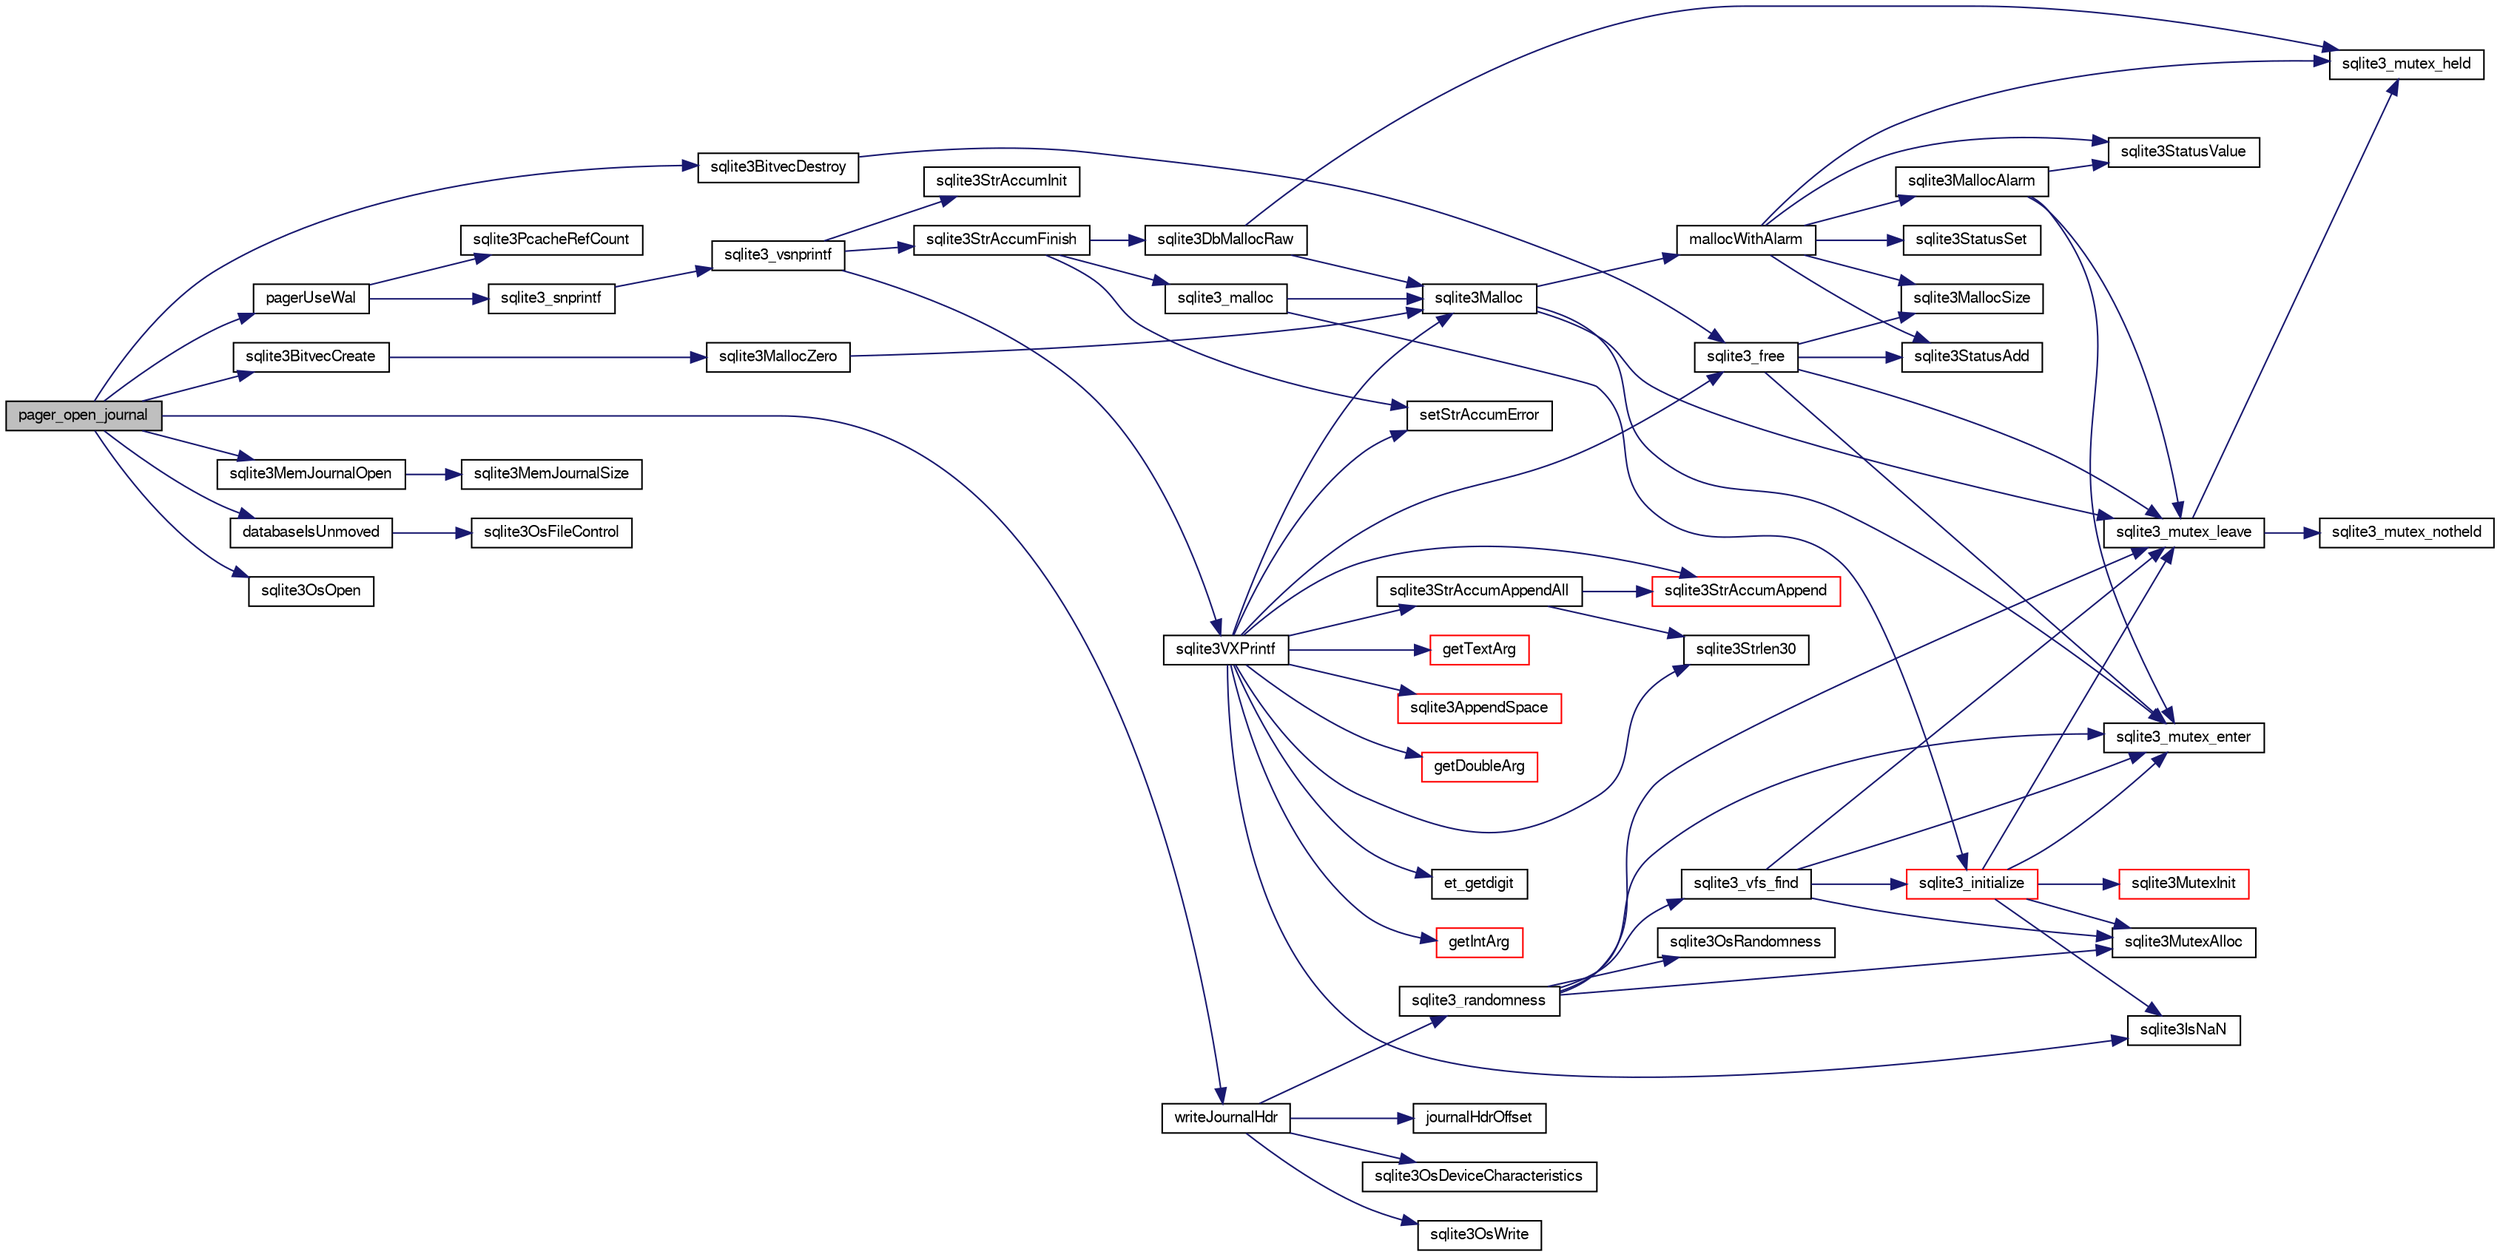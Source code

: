 digraph "pager_open_journal"
{
  edge [fontname="FreeSans",fontsize="10",labelfontname="FreeSans",labelfontsize="10"];
  node [fontname="FreeSans",fontsize="10",shape=record];
  rankdir="LR";
  Node192929 [label="pager_open_journal",height=0.2,width=0.4,color="black", fillcolor="grey75", style="filled", fontcolor="black"];
  Node192929 -> Node192930 [color="midnightblue",fontsize="10",style="solid",fontname="FreeSans"];
  Node192930 [label="pagerUseWal",height=0.2,width=0.4,color="black", fillcolor="white", style="filled",URL="$sqlite3_8c.html#a31def80bfe1de9284d635ba190a5eb68"];
  Node192930 -> Node192931 [color="midnightblue",fontsize="10",style="solid",fontname="FreeSans"];
  Node192931 [label="sqlite3PcacheRefCount",height=0.2,width=0.4,color="black", fillcolor="white", style="filled",URL="$sqlite3_8c.html#adee2536d23ec9628e0883ccab03b3429"];
  Node192930 -> Node192932 [color="midnightblue",fontsize="10",style="solid",fontname="FreeSans"];
  Node192932 [label="sqlite3_snprintf",height=0.2,width=0.4,color="black", fillcolor="white", style="filled",URL="$sqlite3_8c.html#aa2695a752e971577f5784122f2013c40"];
  Node192932 -> Node192933 [color="midnightblue",fontsize="10",style="solid",fontname="FreeSans"];
  Node192933 [label="sqlite3_vsnprintf",height=0.2,width=0.4,color="black", fillcolor="white", style="filled",URL="$sqlite3_8c.html#a0862c03aea71d62847e452aa655add42"];
  Node192933 -> Node192934 [color="midnightblue",fontsize="10",style="solid",fontname="FreeSans"];
  Node192934 [label="sqlite3StrAccumInit",height=0.2,width=0.4,color="black", fillcolor="white", style="filled",URL="$sqlite3_8c.html#aabf95e113b9d54d519cd15a56215f560"];
  Node192933 -> Node192935 [color="midnightblue",fontsize="10",style="solid",fontname="FreeSans"];
  Node192935 [label="sqlite3VXPrintf",height=0.2,width=0.4,color="black", fillcolor="white", style="filled",URL="$sqlite3_8c.html#a63c25806c9bd4a2b76f9a0eb232c6bde"];
  Node192935 -> Node192936 [color="midnightblue",fontsize="10",style="solid",fontname="FreeSans"];
  Node192936 [label="sqlite3StrAccumAppend",height=0.2,width=0.4,color="red", fillcolor="white", style="filled",URL="$sqlite3_8c.html#a56664fa33def33c5a5245b623441d5e0"];
  Node192935 -> Node193208 [color="midnightblue",fontsize="10",style="solid",fontname="FreeSans"];
  Node193208 [label="getIntArg",height=0.2,width=0.4,color="red", fillcolor="white", style="filled",URL="$sqlite3_8c.html#abff258963dbd9205fb299851a64c67be"];
  Node192935 -> Node192954 [color="midnightblue",fontsize="10",style="solid",fontname="FreeSans"];
  Node192954 [label="sqlite3Malloc",height=0.2,width=0.4,color="black", fillcolor="white", style="filled",URL="$sqlite3_8c.html#a361a2eaa846b1885f123abe46f5d8b2b"];
  Node192954 -> Node192948 [color="midnightblue",fontsize="10",style="solid",fontname="FreeSans"];
  Node192948 [label="sqlite3_mutex_enter",height=0.2,width=0.4,color="black", fillcolor="white", style="filled",URL="$sqlite3_8c.html#a1c12cde690bd89f104de5cbad12a6bf5"];
  Node192954 -> Node192955 [color="midnightblue",fontsize="10",style="solid",fontname="FreeSans"];
  Node192955 [label="mallocWithAlarm",height=0.2,width=0.4,color="black", fillcolor="white", style="filled",URL="$sqlite3_8c.html#ab070d5cf8e48ec8a6a43cf025d48598b"];
  Node192955 -> Node192942 [color="midnightblue",fontsize="10",style="solid",fontname="FreeSans"];
  Node192942 [label="sqlite3_mutex_held",height=0.2,width=0.4,color="black", fillcolor="white", style="filled",URL="$sqlite3_8c.html#acf77da68932b6bc163c5e68547ecc3e7"];
  Node192955 -> Node192956 [color="midnightblue",fontsize="10",style="solid",fontname="FreeSans"];
  Node192956 [label="sqlite3StatusSet",height=0.2,width=0.4,color="black", fillcolor="white", style="filled",URL="$sqlite3_8c.html#afec7586c01fcb5ea17dc9d7725a589d9"];
  Node192955 -> Node192957 [color="midnightblue",fontsize="10",style="solid",fontname="FreeSans"];
  Node192957 [label="sqlite3StatusValue",height=0.2,width=0.4,color="black", fillcolor="white", style="filled",URL="$sqlite3_8c.html#a30b8ac296c6e200c1fa57708d52c6ef6"];
  Node192955 -> Node192958 [color="midnightblue",fontsize="10",style="solid",fontname="FreeSans"];
  Node192958 [label="sqlite3MallocAlarm",height=0.2,width=0.4,color="black", fillcolor="white", style="filled",URL="$sqlite3_8c.html#ada66988e8471d1198f3219c062377508"];
  Node192958 -> Node192957 [color="midnightblue",fontsize="10",style="solid",fontname="FreeSans"];
  Node192958 -> Node192950 [color="midnightblue",fontsize="10",style="solid",fontname="FreeSans"];
  Node192950 [label="sqlite3_mutex_leave",height=0.2,width=0.4,color="black", fillcolor="white", style="filled",URL="$sqlite3_8c.html#a5838d235601dbd3c1fa993555c6bcc93"];
  Node192950 -> Node192942 [color="midnightblue",fontsize="10",style="solid",fontname="FreeSans"];
  Node192950 -> Node192951 [color="midnightblue",fontsize="10",style="solid",fontname="FreeSans"];
  Node192951 [label="sqlite3_mutex_notheld",height=0.2,width=0.4,color="black", fillcolor="white", style="filled",URL="$sqlite3_8c.html#a83967c837c1c000d3b5adcfaa688f5dc"];
  Node192958 -> Node192948 [color="midnightblue",fontsize="10",style="solid",fontname="FreeSans"];
  Node192955 -> Node192945 [color="midnightblue",fontsize="10",style="solid",fontname="FreeSans"];
  Node192945 [label="sqlite3MallocSize",height=0.2,width=0.4,color="black", fillcolor="white", style="filled",URL="$sqlite3_8c.html#acf5d2a5f35270bafb050bd2def576955"];
  Node192955 -> Node192949 [color="midnightblue",fontsize="10",style="solid",fontname="FreeSans"];
  Node192949 [label="sqlite3StatusAdd",height=0.2,width=0.4,color="black", fillcolor="white", style="filled",URL="$sqlite3_8c.html#afa029f93586aeab4cc85360905dae9cd"];
  Node192954 -> Node192950 [color="midnightblue",fontsize="10",style="solid",fontname="FreeSans"];
  Node192935 -> Node192939 [color="midnightblue",fontsize="10",style="solid",fontname="FreeSans"];
  Node192939 [label="setStrAccumError",height=0.2,width=0.4,color="black", fillcolor="white", style="filled",URL="$sqlite3_8c.html#a3dc479a1fc8ba1ab8edfe51f8a0b102c"];
  Node192935 -> Node193209 [color="midnightblue",fontsize="10",style="solid",fontname="FreeSans"];
  Node193209 [label="getDoubleArg",height=0.2,width=0.4,color="red", fillcolor="white", style="filled",URL="$sqlite3_8c.html#a1cf25120072c85bd261983b24c12c3d9"];
  Node192935 -> Node193101 [color="midnightblue",fontsize="10",style="solid",fontname="FreeSans"];
  Node193101 [label="sqlite3IsNaN",height=0.2,width=0.4,color="black", fillcolor="white", style="filled",URL="$sqlite3_8c.html#aed4d78203877c3486765ccbc7feebb50"];
  Node192935 -> Node193021 [color="midnightblue",fontsize="10",style="solid",fontname="FreeSans"];
  Node193021 [label="sqlite3Strlen30",height=0.2,width=0.4,color="black", fillcolor="white", style="filled",URL="$sqlite3_8c.html#a3dcd80ba41f1a308193dee74857b62a7"];
  Node192935 -> Node193210 [color="midnightblue",fontsize="10",style="solid",fontname="FreeSans"];
  Node193210 [label="et_getdigit",height=0.2,width=0.4,color="black", fillcolor="white", style="filled",URL="$sqlite3_8c.html#a40c5a308749ad07cc2397a53e081bff0"];
  Node192935 -> Node193211 [color="midnightblue",fontsize="10",style="solid",fontname="FreeSans"];
  Node193211 [label="getTextArg",height=0.2,width=0.4,color="red", fillcolor="white", style="filled",URL="$sqlite3_8c.html#afbb41850423ef20071cefaab0431e04d"];
  Node192935 -> Node193212 [color="midnightblue",fontsize="10",style="solid",fontname="FreeSans"];
  Node193212 [label="sqlite3StrAccumAppendAll",height=0.2,width=0.4,color="black", fillcolor="white", style="filled",URL="$sqlite3_8c.html#acaf8f3e4f99a3c3a4a77e9c987547289"];
  Node193212 -> Node192936 [color="midnightblue",fontsize="10",style="solid",fontname="FreeSans"];
  Node193212 -> Node193021 [color="midnightblue",fontsize="10",style="solid",fontname="FreeSans"];
  Node192935 -> Node193213 [color="midnightblue",fontsize="10",style="solid",fontname="FreeSans"];
  Node193213 [label="sqlite3AppendSpace",height=0.2,width=0.4,color="red", fillcolor="white", style="filled",URL="$sqlite3_8c.html#aefd38a5afc0020d4a93855c3ee7c63a8"];
  Node192935 -> Node192947 [color="midnightblue",fontsize="10",style="solid",fontname="FreeSans"];
  Node192947 [label="sqlite3_free",height=0.2,width=0.4,color="black", fillcolor="white", style="filled",URL="$sqlite3_8c.html#a6552349e36a8a691af5487999ab09519"];
  Node192947 -> Node192948 [color="midnightblue",fontsize="10",style="solid",fontname="FreeSans"];
  Node192947 -> Node192949 [color="midnightblue",fontsize="10",style="solid",fontname="FreeSans"];
  Node192947 -> Node192945 [color="midnightblue",fontsize="10",style="solid",fontname="FreeSans"];
  Node192947 -> Node192950 [color="midnightblue",fontsize="10",style="solid",fontname="FreeSans"];
  Node192933 -> Node192985 [color="midnightblue",fontsize="10",style="solid",fontname="FreeSans"];
  Node192985 [label="sqlite3StrAccumFinish",height=0.2,width=0.4,color="black", fillcolor="white", style="filled",URL="$sqlite3_8c.html#adb7f26b10ac1b847db6f000ef4c2e2ba"];
  Node192985 -> Node192953 [color="midnightblue",fontsize="10",style="solid",fontname="FreeSans"];
  Node192953 [label="sqlite3DbMallocRaw",height=0.2,width=0.4,color="black", fillcolor="white", style="filled",URL="$sqlite3_8c.html#abbe8be0cf7175e11ddc3e2218fad924e"];
  Node192953 -> Node192942 [color="midnightblue",fontsize="10",style="solid",fontname="FreeSans"];
  Node192953 -> Node192954 [color="midnightblue",fontsize="10",style="solid",fontname="FreeSans"];
  Node192985 -> Node192986 [color="midnightblue",fontsize="10",style="solid",fontname="FreeSans"];
  Node192986 [label="sqlite3_malloc",height=0.2,width=0.4,color="black", fillcolor="white", style="filled",URL="$sqlite3_8c.html#ac79dba55fc32b6a840cf5a9769bce7cd"];
  Node192986 -> Node192960 [color="midnightblue",fontsize="10",style="solid",fontname="FreeSans"];
  Node192960 [label="sqlite3_initialize",height=0.2,width=0.4,color="red", fillcolor="white", style="filled",URL="$sqlite3_8c.html#ab0c0ee2d5d4cf8b28e9572296a8861df"];
  Node192960 -> Node192961 [color="midnightblue",fontsize="10",style="solid",fontname="FreeSans"];
  Node192961 [label="sqlite3MutexInit",height=0.2,width=0.4,color="red", fillcolor="white", style="filled",URL="$sqlite3_8c.html#a7906afcdd1cdb3d0007eb932398a1158"];
  Node192960 -> Node192979 [color="midnightblue",fontsize="10",style="solid",fontname="FreeSans"];
  Node192979 [label="sqlite3MutexAlloc",height=0.2,width=0.4,color="black", fillcolor="white", style="filled",URL="$sqlite3_8c.html#a0e3f432ee581f6876b590e7ad7e84e19"];
  Node192960 -> Node192948 [color="midnightblue",fontsize="10",style="solid",fontname="FreeSans"];
  Node192960 -> Node192950 [color="midnightblue",fontsize="10",style="solid",fontname="FreeSans"];
  Node192960 -> Node193101 [color="midnightblue",fontsize="10",style="solid",fontname="FreeSans"];
  Node192986 -> Node192954 [color="midnightblue",fontsize="10",style="solid",fontname="FreeSans"];
  Node192985 -> Node192939 [color="midnightblue",fontsize="10",style="solid",fontname="FreeSans"];
  Node192929 -> Node193214 [color="midnightblue",fontsize="10",style="solid",fontname="FreeSans"];
  Node193214 [label="sqlite3BitvecCreate",height=0.2,width=0.4,color="black", fillcolor="white", style="filled",URL="$sqlite3_8c.html#a0a60c2422cf28790767f5bc7598514ee"];
  Node193214 -> Node192966 [color="midnightblue",fontsize="10",style="solid",fontname="FreeSans"];
  Node192966 [label="sqlite3MallocZero",height=0.2,width=0.4,color="black", fillcolor="white", style="filled",URL="$sqlite3_8c.html#ab3e07a30b9b5471f9f5e8f9cb7229934"];
  Node192966 -> Node192954 [color="midnightblue",fontsize="10",style="solid",fontname="FreeSans"];
  Node192929 -> Node193215 [color="midnightblue",fontsize="10",style="solid",fontname="FreeSans"];
  Node193215 [label="sqlite3MemJournalOpen",height=0.2,width=0.4,color="black", fillcolor="white", style="filled",URL="$sqlite3_8c.html#ad464be0cdcbcfad82c33db47ba916bf4"];
  Node193215 -> Node193216 [color="midnightblue",fontsize="10",style="solid",fontname="FreeSans"];
  Node193216 [label="sqlite3MemJournalSize",height=0.2,width=0.4,color="black", fillcolor="white", style="filled",URL="$sqlite3_8c.html#a467faa8c56423e1d71f1edcdf788ea01"];
  Node192929 -> Node193217 [color="midnightblue",fontsize="10",style="solid",fontname="FreeSans"];
  Node193217 [label="databaseIsUnmoved",height=0.2,width=0.4,color="black", fillcolor="white", style="filled",URL="$sqlite3_8c.html#a25aec96ef7cef0d1999b492b4b74a767"];
  Node193217 -> Node193218 [color="midnightblue",fontsize="10",style="solid",fontname="FreeSans"];
  Node193218 [label="sqlite3OsFileControl",height=0.2,width=0.4,color="black", fillcolor="white", style="filled",URL="$sqlite3_8c.html#aa8dad928f8e52b454c6d82bd2fe5c3fc"];
  Node192929 -> Node193219 [color="midnightblue",fontsize="10",style="solid",fontname="FreeSans"];
  Node193219 [label="sqlite3OsOpen",height=0.2,width=0.4,color="black", fillcolor="white", style="filled",URL="$sqlite3_8c.html#a12a1f3451e28f9cecd19cf0bb4f8f416"];
  Node192929 -> Node193220 [color="midnightblue",fontsize="10",style="solid",fontname="FreeSans"];
  Node193220 [label="writeJournalHdr",height=0.2,width=0.4,color="black", fillcolor="white", style="filled",URL="$sqlite3_8c.html#a0b0a4fa9c3fe997aaa565b1e438acca7"];
  Node193220 -> Node193221 [color="midnightblue",fontsize="10",style="solid",fontname="FreeSans"];
  Node193221 [label="journalHdrOffset",height=0.2,width=0.4,color="black", fillcolor="white", style="filled",URL="$sqlite3_8c.html#ade39a2ad6c5f6511b13e92c024e83888"];
  Node193220 -> Node193222 [color="midnightblue",fontsize="10",style="solid",fontname="FreeSans"];
  Node193222 [label="sqlite3OsDeviceCharacteristics",height=0.2,width=0.4,color="black", fillcolor="white", style="filled",URL="$sqlite3_8c.html#a251e030ce1bd2e552bc2dd66b1ac36d0"];
  Node193220 -> Node193109 [color="midnightblue",fontsize="10",style="solid",fontname="FreeSans"];
  Node193109 [label="sqlite3_randomness",height=0.2,width=0.4,color="black", fillcolor="white", style="filled",URL="$sqlite3_8c.html#aa452ad88657d4606e137b09c4e9315c7"];
  Node193109 -> Node192979 [color="midnightblue",fontsize="10",style="solid",fontname="FreeSans"];
  Node193109 -> Node192948 [color="midnightblue",fontsize="10",style="solid",fontname="FreeSans"];
  Node193109 -> Node192950 [color="midnightblue",fontsize="10",style="solid",fontname="FreeSans"];
  Node193109 -> Node193110 [color="midnightblue",fontsize="10",style="solid",fontname="FreeSans"];
  Node193110 [label="sqlite3OsRandomness",height=0.2,width=0.4,color="black", fillcolor="white", style="filled",URL="$sqlite3_8c.html#a52a1d01825b7a8a222227bcd0b68d88d"];
  Node193109 -> Node193111 [color="midnightblue",fontsize="10",style="solid",fontname="FreeSans"];
  Node193111 [label="sqlite3_vfs_find",height=0.2,width=0.4,color="black", fillcolor="white", style="filled",URL="$sqlite3_8c.html#a009b28f3d275077f7bb7f3ef37de6095"];
  Node193111 -> Node192960 [color="midnightblue",fontsize="10",style="solid",fontname="FreeSans"];
  Node193111 -> Node192979 [color="midnightblue",fontsize="10",style="solid",fontname="FreeSans"];
  Node193111 -> Node192948 [color="midnightblue",fontsize="10",style="solid",fontname="FreeSans"];
  Node193111 -> Node192950 [color="midnightblue",fontsize="10",style="solid",fontname="FreeSans"];
  Node193220 -> Node193223 [color="midnightblue",fontsize="10",style="solid",fontname="FreeSans"];
  Node193223 [label="sqlite3OsWrite",height=0.2,width=0.4,color="black", fillcolor="white", style="filled",URL="$sqlite3_8c.html#a1eea7ec327af84c05b4dd4cc075a537f"];
  Node192929 -> Node193224 [color="midnightblue",fontsize="10",style="solid",fontname="FreeSans"];
  Node193224 [label="sqlite3BitvecDestroy",height=0.2,width=0.4,color="black", fillcolor="white", style="filled",URL="$sqlite3_8c.html#ab732400d8022b48df1b7b3ee41be045d"];
  Node193224 -> Node192947 [color="midnightblue",fontsize="10",style="solid",fontname="FreeSans"];
}
